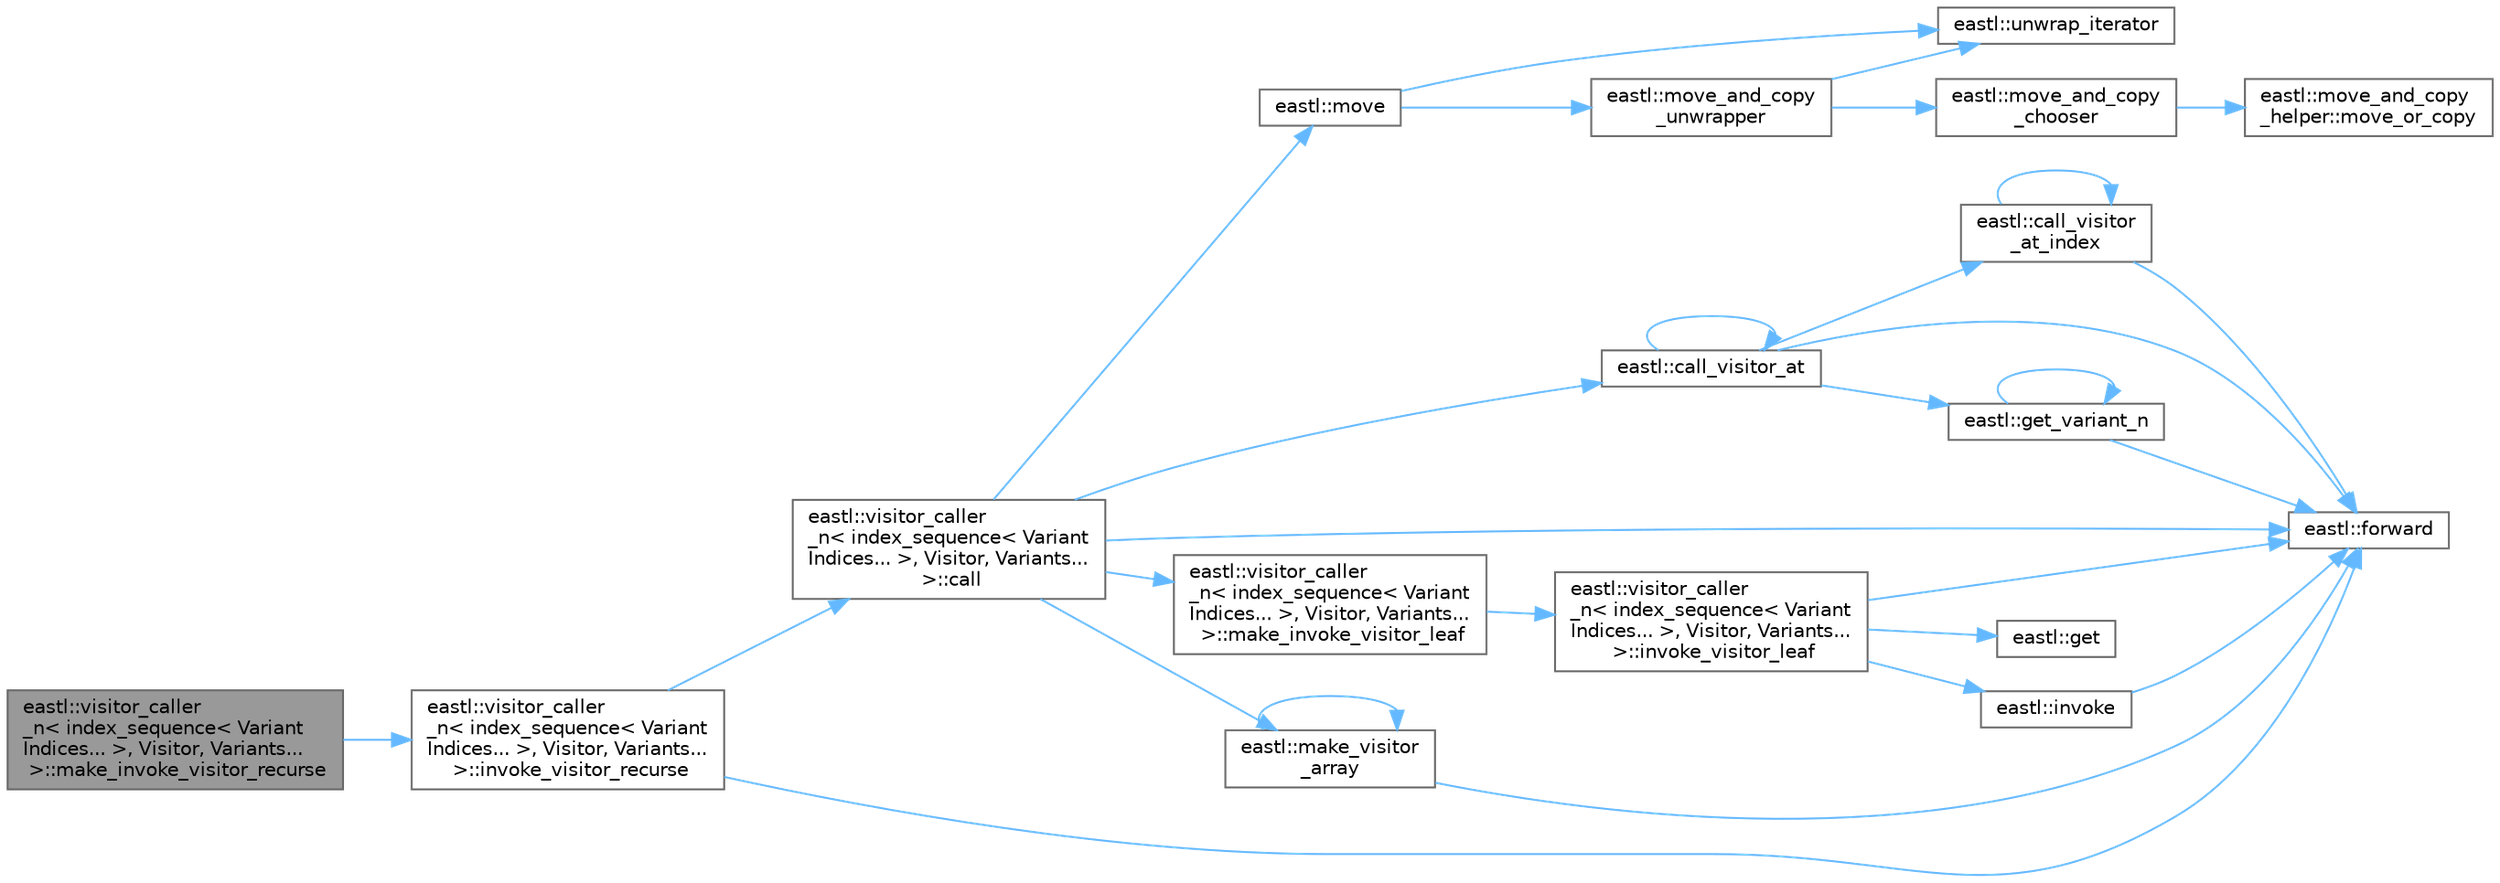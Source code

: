 digraph "eastl::visitor_caller_n&lt; index_sequence&lt; VariantIndices... &gt;, Visitor, Variants... &gt;::make_invoke_visitor_recurse"
{
 // LATEX_PDF_SIZE
  bgcolor="transparent";
  edge [fontname=Helvetica,fontsize=10,labelfontname=Helvetica,labelfontsize=10];
  node [fontname=Helvetica,fontsize=10,shape=box,height=0.2,width=0.4];
  rankdir="LR";
  Node1 [id="Node000001",label="eastl::visitor_caller\l_n\< index_sequence\< Variant\lIndices... \>, Visitor, Variants...\l \>::make_invoke_visitor_recurse",height=0.2,width=0.4,color="gray40", fillcolor="grey60", style="filled", fontcolor="black",tooltip=" "];
  Node1 -> Node2 [id="edge1_Node000001_Node000002",color="steelblue1",style="solid",tooltip=" "];
  Node2 [id="Node000002",label="eastl::visitor_caller\l_n\< index_sequence\< Variant\lIndices... \>, Visitor, Variants...\l \>::invoke_visitor_recurse",height=0.2,width=0.4,color="grey40", fillcolor="white", style="filled",URL="$structeastl_1_1visitor__caller__n_3_01index__sequence_3_01_variant_indices_8_8_8_01_4_00_01_visitor_00_01_variants_8_8_8_01_4.html#a5a49c9df580238c81e3087d6aa87a5cb",tooltip=" "];
  Node2 -> Node3 [id="edge2_Node000002_Node000003",color="steelblue1",style="solid",tooltip=" "];
  Node3 [id="Node000003",label="eastl::visitor_caller\l_n\< index_sequence\< Variant\lIndices... \>, Visitor, Variants...\l \>::call",height=0.2,width=0.4,color="grey40", fillcolor="white", style="filled",URL="$structeastl_1_1visitor__caller__n_3_01index__sequence_3_01_variant_indices_8_8_8_01_4_00_01_visitor_00_01_variants_8_8_8_01_4.html#aecf0ac078bf612d95063001b7edaee0f",tooltip=" "];
  Node3 -> Node4 [id="edge3_Node000003_Node000004",color="steelblue1",style="solid",tooltip=" "];
  Node4 [id="Node000004",label="eastl::call_visitor_at",height=0.2,width=0.4,color="grey40", fillcolor="white", style="filled",URL="$namespaceeastl.html#ac7c4a3bca414ff4dd0055944486b7a44",tooltip=" "];
  Node4 -> Node4 [id="edge4_Node000004_Node000004",color="steelblue1",style="solid",tooltip=" "];
  Node4 -> Node5 [id="edge5_Node000004_Node000005",color="steelblue1",style="solid",tooltip=" "];
  Node5 [id="Node000005",label="eastl::call_visitor\l_at_index",height=0.2,width=0.4,color="grey40", fillcolor="white", style="filled",URL="$namespaceeastl.html#a7df9972c27d6a693351b086d141064d1",tooltip=" "];
  Node5 -> Node5 [id="edge6_Node000005_Node000005",color="steelblue1",style="solid",tooltip=" "];
  Node5 -> Node6 [id="edge7_Node000005_Node000006",color="steelblue1",style="solid",tooltip=" "];
  Node6 [id="Node000006",label="eastl::forward",height=0.2,width=0.4,color="grey40", fillcolor="white", style="filled",URL="$namespaceeastl.html#a36662e86289d74a927ced4b51496fce5",tooltip=" "];
  Node4 -> Node6 [id="edge8_Node000004_Node000006",color="steelblue1",style="solid",tooltip=" "];
  Node4 -> Node7 [id="edge9_Node000004_Node000007",color="steelblue1",style="solid",tooltip=" "];
  Node7 [id="Node000007",label="eastl::get_variant_n",height=0.2,width=0.4,color="grey40", fillcolor="white", style="filled",URL="$namespaceeastl.html#ac5ae2b22ea59399179704d90b09e4c4c",tooltip=" "];
  Node7 -> Node6 [id="edge10_Node000007_Node000006",color="steelblue1",style="solid",tooltip=" "];
  Node7 -> Node7 [id="edge11_Node000007_Node000007",color="steelblue1",style="solid",tooltip=" "];
  Node3 -> Node6 [id="edge12_Node000003_Node000006",color="steelblue1",style="solid",tooltip=" "];
  Node3 -> Node8 [id="edge13_Node000003_Node000008",color="steelblue1",style="solid",tooltip=" "];
  Node8 [id="Node000008",label="eastl::visitor_caller\l_n\< index_sequence\< Variant\lIndices... \>, Visitor, Variants...\l \>::make_invoke_visitor_leaf",height=0.2,width=0.4,color="grey40", fillcolor="white", style="filled",URL="$structeastl_1_1visitor__caller__n_3_01index__sequence_3_01_variant_indices_8_8_8_01_4_00_01_visitor_00_01_variants_8_8_8_01_4.html#a6066c61ec458fef1329a71d9f3563efe",tooltip=" "];
  Node8 -> Node9 [id="edge14_Node000008_Node000009",color="steelblue1",style="solid",tooltip=" "];
  Node9 [id="Node000009",label="eastl::visitor_caller\l_n\< index_sequence\< Variant\lIndices... \>, Visitor, Variants...\l \>::invoke_visitor_leaf",height=0.2,width=0.4,color="grey40", fillcolor="white", style="filled",URL="$structeastl_1_1visitor__caller__n_3_01index__sequence_3_01_variant_indices_8_8_8_01_4_00_01_visitor_00_01_variants_8_8_8_01_4.html#a50d73601627f54a3d84b7a885882050e",tooltip=" "];
  Node9 -> Node6 [id="edge15_Node000009_Node000006",color="steelblue1",style="solid",tooltip=" "];
  Node9 -> Node10 [id="edge16_Node000009_Node000010",color="steelblue1",style="solid",tooltip=" "];
  Node10 [id="Node000010",label="eastl::get",height=0.2,width=0.4,color="grey40", fillcolor="white", style="filled",URL="$namespaceeastl.html#ac97dedae1570e2a239ff86cafda745bb",tooltip=" "];
  Node9 -> Node11 [id="edge17_Node000009_Node000011",color="steelblue1",style="solid",tooltip=" "];
  Node11 [id="Node000011",label="eastl::invoke",height=0.2,width=0.4,color="grey40", fillcolor="white", style="filled",URL="$namespaceeastl.html#afecc703e5abfd2fcd6f342e3e345249e",tooltip=" "];
  Node11 -> Node6 [id="edge18_Node000011_Node000006",color="steelblue1",style="solid",tooltip=" "];
  Node3 -> Node12 [id="edge19_Node000003_Node000012",color="steelblue1",style="solid",tooltip=" "];
  Node12 [id="Node000012",label="eastl::make_visitor\l_array",height=0.2,width=0.4,color="grey40", fillcolor="white", style="filled",URL="$namespaceeastl.html#ad3e51b1eb84e6d277baf6d53794cb51f",tooltip=" "];
  Node12 -> Node6 [id="edge20_Node000012_Node000006",color="steelblue1",style="solid",tooltip=" "];
  Node12 -> Node12 [id="edge21_Node000012_Node000012",color="steelblue1",style="solid",tooltip=" "];
  Node3 -> Node13 [id="edge22_Node000003_Node000013",color="steelblue1",style="solid",tooltip=" "];
  Node13 [id="Node000013",label="eastl::move",height=0.2,width=0.4,color="grey40", fillcolor="white", style="filled",URL="$namespaceeastl.html#a58ada88d74ffe16bba892a0ccccc8aba",tooltip=" "];
  Node13 -> Node14 [id="edge23_Node000013_Node000014",color="steelblue1",style="solid",tooltip=" "];
  Node14 [id="Node000014",label="eastl::move_and_copy\l_unwrapper",height=0.2,width=0.4,color="grey40", fillcolor="white", style="filled",URL="$namespaceeastl.html#a661e609e51ae177a723acb076d9fcb52",tooltip=" "];
  Node14 -> Node15 [id="edge24_Node000014_Node000015",color="steelblue1",style="solid",tooltip=" "];
  Node15 [id="Node000015",label="eastl::move_and_copy\l_chooser",height=0.2,width=0.4,color="grey40", fillcolor="white", style="filled",URL="$namespaceeastl.html#a69a59b58a0b86c06c81fd89a94cff90d",tooltip=" "];
  Node15 -> Node16 [id="edge25_Node000015_Node000016",color="steelblue1",style="solid",tooltip=" "];
  Node16 [id="Node000016",label="eastl::move_and_copy\l_helper::move_or_copy",height=0.2,width=0.4,color="grey40", fillcolor="white", style="filled",URL="$structeastl_1_1move__and__copy__helper.html#aa9de7d135fbe5ddb02a94513283cf77b",tooltip=" "];
  Node14 -> Node17 [id="edge26_Node000014_Node000017",color="steelblue1",style="solid",tooltip=" "];
  Node17 [id="Node000017",label="eastl::unwrap_iterator",height=0.2,width=0.4,color="grey40", fillcolor="white", style="filled",URL="$namespaceeastl.html#a82f343209a121c16468a124327e2d303",tooltip=" "];
  Node13 -> Node17 [id="edge27_Node000013_Node000017",color="steelblue1",style="solid",tooltip=" "];
  Node2 -> Node6 [id="edge28_Node000002_Node000006",color="steelblue1",style="solid",tooltip=" "];
}
